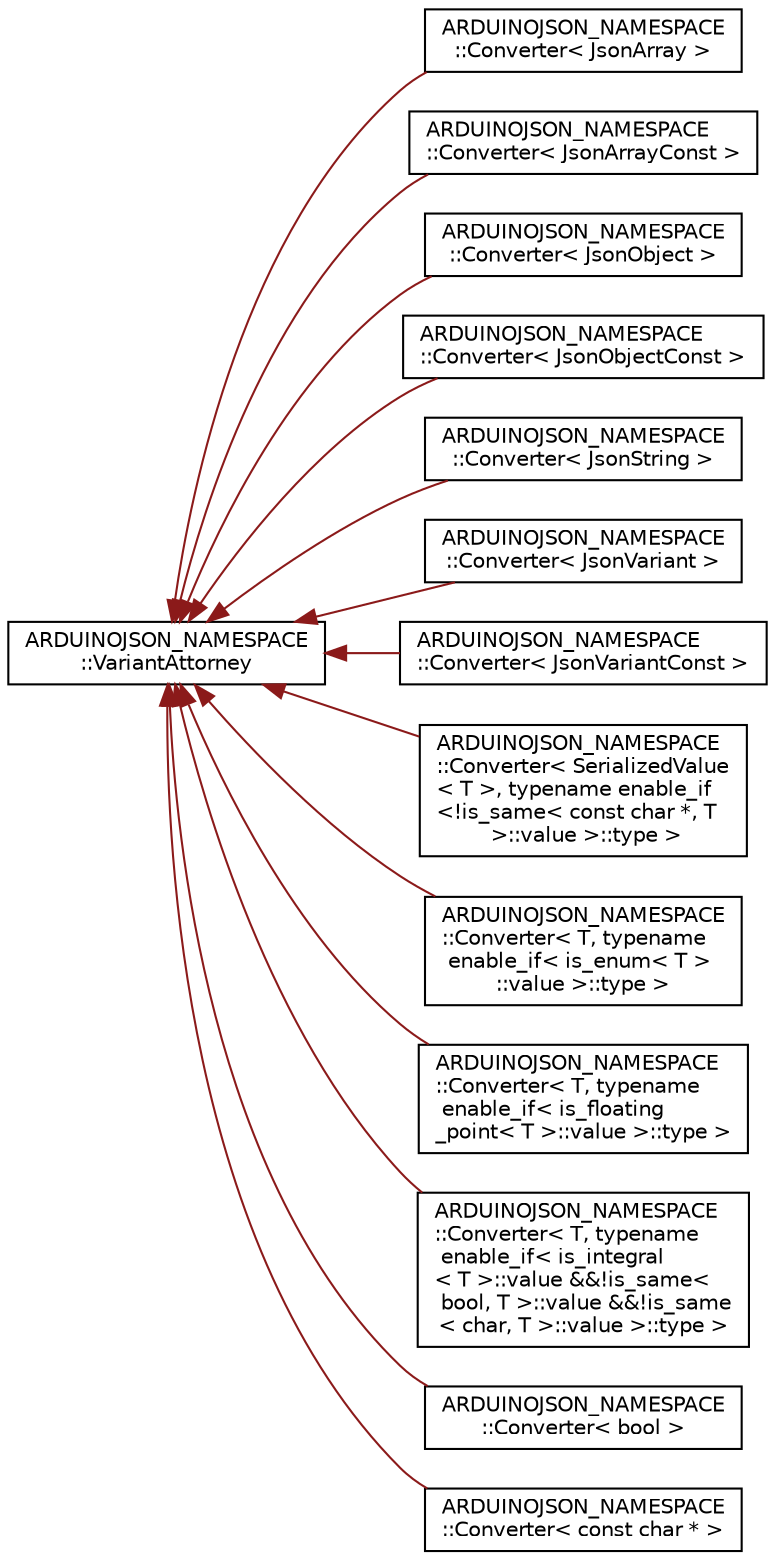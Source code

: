 digraph "Graphical Class Hierarchy"
{
 // LATEX_PDF_SIZE
  edge [fontname="Helvetica",fontsize="10",labelfontname="Helvetica",labelfontsize="10"];
  node [fontname="Helvetica",fontsize="10",shape=record];
  rankdir="LR";
  Node0 [label="ARDUINOJSON_NAMESPACE\l::VariantAttorney",height=0.2,width=0.4,color="black", fillcolor="white", style="filled",URL="$classARDUINOJSON__NAMESPACE_1_1VariantAttorney.html",tooltip=" "];
  Node0 -> Node1 [dir="back",color="firebrick4",fontsize="10",style="solid",fontname="Helvetica"];
  Node1 [label="ARDUINOJSON_NAMESPACE\l::Converter\< JsonArray \>",height=0.2,width=0.4,color="black", fillcolor="white", style="filled",URL="$structARDUINOJSON__NAMESPACE_1_1Converter_3_01JsonArray_01_4.html",tooltip=" "];
  Node0 -> Node2 [dir="back",color="firebrick4",fontsize="10",style="solid",fontname="Helvetica"];
  Node2 [label="ARDUINOJSON_NAMESPACE\l::Converter\< JsonArrayConst \>",height=0.2,width=0.4,color="black", fillcolor="white", style="filled",URL="$structARDUINOJSON__NAMESPACE_1_1Converter_3_01JsonArrayConst_01_4.html",tooltip=" "];
  Node0 -> Node3 [dir="back",color="firebrick4",fontsize="10",style="solid",fontname="Helvetica"];
  Node3 [label="ARDUINOJSON_NAMESPACE\l::Converter\< JsonObject \>",height=0.2,width=0.4,color="black", fillcolor="white", style="filled",URL="$structARDUINOJSON__NAMESPACE_1_1Converter_3_01JsonObject_01_4.html",tooltip=" "];
  Node0 -> Node4 [dir="back",color="firebrick4",fontsize="10",style="solid",fontname="Helvetica"];
  Node4 [label="ARDUINOJSON_NAMESPACE\l::Converter\< JsonObjectConst \>",height=0.2,width=0.4,color="black", fillcolor="white", style="filled",URL="$structARDUINOJSON__NAMESPACE_1_1Converter_3_01JsonObjectConst_01_4.html",tooltip=" "];
  Node0 -> Node5 [dir="back",color="firebrick4",fontsize="10",style="solid",fontname="Helvetica"];
  Node5 [label="ARDUINOJSON_NAMESPACE\l::Converter\< JsonString \>",height=0.2,width=0.4,color="black", fillcolor="white", style="filled",URL="$structARDUINOJSON__NAMESPACE_1_1Converter_3_01JsonString_01_4.html",tooltip=" "];
  Node0 -> Node6 [dir="back",color="firebrick4",fontsize="10",style="solid",fontname="Helvetica"];
  Node6 [label="ARDUINOJSON_NAMESPACE\l::Converter\< JsonVariant \>",height=0.2,width=0.4,color="black", fillcolor="white", style="filled",URL="$structARDUINOJSON__NAMESPACE_1_1Converter_3_01JsonVariant_01_4.html",tooltip=" "];
  Node0 -> Node7 [dir="back",color="firebrick4",fontsize="10",style="solid",fontname="Helvetica"];
  Node7 [label="ARDUINOJSON_NAMESPACE\l::Converter\< JsonVariantConst \>",height=0.2,width=0.4,color="black", fillcolor="white", style="filled",URL="$structARDUINOJSON__NAMESPACE_1_1Converter_3_01JsonVariantConst_01_4.html",tooltip=" "];
  Node0 -> Node8 [dir="back",color="firebrick4",fontsize="10",style="solid",fontname="Helvetica"];
  Node8 [label="ARDUINOJSON_NAMESPACE\l::Converter\< SerializedValue\l\< T \>, typename enable_if\l\<!is_same\< const char *, T\l \>::value \>::type \>",height=0.2,width=0.4,color="black", fillcolor="white", style="filled",URL="$structARDUINOJSON__NAMESPACE_1_1Converter_3_01SerializedValue_3_01T_01_4_00_01typename_01enable_8c165934429b8c1227ea939521dfb21d.html",tooltip=" "];
  Node0 -> Node9 [dir="back",color="firebrick4",fontsize="10",style="solid",fontname="Helvetica"];
  Node9 [label="ARDUINOJSON_NAMESPACE\l::Converter\< T, typename\l enable_if\< is_enum\< T \>\l::value \>::type \>",height=0.2,width=0.4,color="black", fillcolor="white", style="filled",URL="$structARDUINOJSON__NAMESPACE_1_1Converter_3_01T_00_01typename_01enable__if_3_01is__enum_3_01T_01_4_1_1value_01_4_1_1type_01_4.html",tooltip=" "];
  Node0 -> Node10 [dir="back",color="firebrick4",fontsize="10",style="solid",fontname="Helvetica"];
  Node10 [label="ARDUINOJSON_NAMESPACE\l::Converter\< T, typename\l enable_if\< is_floating\l_point\< T \>::value \>::type \>",height=0.2,width=0.4,color="black", fillcolor="white", style="filled",URL="$structARDUINOJSON__NAMESPACE_1_1Converter_3_01T_00_01typename_01enable__if_3_01is__floating__poi863942a1f00d179d50c7e77ff5c8f3e4.html",tooltip=" "];
  Node0 -> Node11 [dir="back",color="firebrick4",fontsize="10",style="solid",fontname="Helvetica"];
  Node11 [label="ARDUINOJSON_NAMESPACE\l::Converter\< T, typename\l enable_if\< is_integral\l\< T \>::value &&!is_same\<\l bool, T \>::value &&!is_same\l\< char, T \>::value \>::type \>",height=0.2,width=0.4,color="black", fillcolor="white", style="filled",URL="$structARDUINOJSON__NAMESPACE_1_1Converter_3_01T_00_01typename_01enable__if_3_01is__integral_3_01552366e8a75bd4cdd65a09318e10e6fd.html",tooltip=" "];
  Node0 -> Node12 [dir="back",color="firebrick4",fontsize="10",style="solid",fontname="Helvetica"];
  Node12 [label="ARDUINOJSON_NAMESPACE\l::Converter\< bool \>",height=0.2,width=0.4,color="black", fillcolor="white", style="filled",URL="$structARDUINOJSON__NAMESPACE_1_1Converter_3_01bool_01_4.html",tooltip=" "];
  Node0 -> Node13 [dir="back",color="firebrick4",fontsize="10",style="solid",fontname="Helvetica"];
  Node13 [label="ARDUINOJSON_NAMESPACE\l::Converter\< const char * \>",height=0.2,width=0.4,color="black", fillcolor="white", style="filled",URL="$structARDUINOJSON__NAMESPACE_1_1Converter_3_01const_01char_01_5_01_4.html",tooltip=" "];
}
